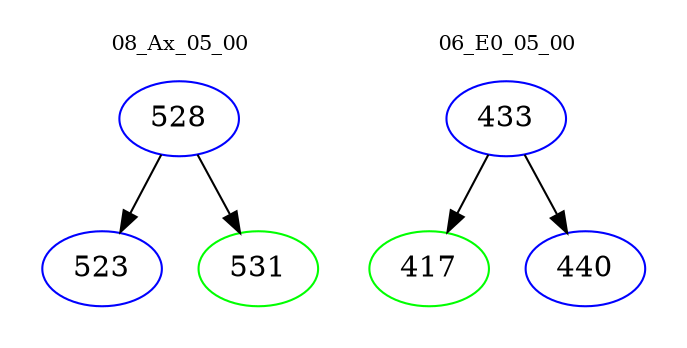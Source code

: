 digraph{
subgraph cluster_0 {
color = white
label = "08_Ax_05_00";
fontsize=10;
T0_528 [label="528", color="blue"]
T0_528 -> T0_523 [color="black"]
T0_523 [label="523", color="blue"]
T0_528 -> T0_531 [color="black"]
T0_531 [label="531", color="green"]
}
subgraph cluster_1 {
color = white
label = "06_E0_05_00";
fontsize=10;
T1_433 [label="433", color="blue"]
T1_433 -> T1_417 [color="black"]
T1_417 [label="417", color="green"]
T1_433 -> T1_440 [color="black"]
T1_440 [label="440", color="blue"]
}
}

